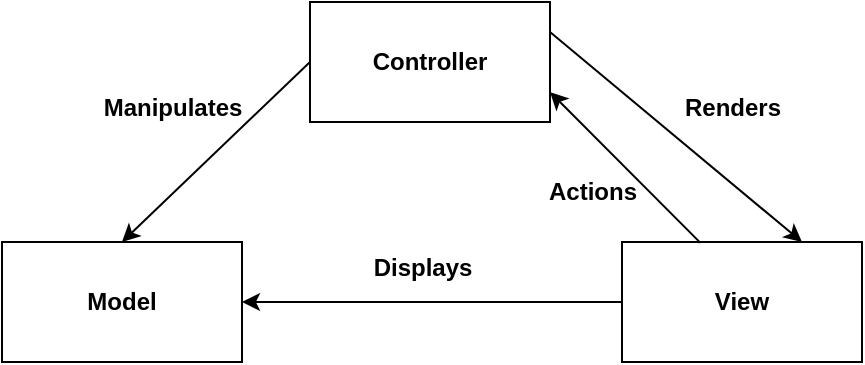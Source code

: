 <mxfile version="22.1.11" type="device">
  <diagram name="Página-1" id="DCyfG7VpxF-4fud4flb7">
    <mxGraphModel dx="1554" dy="857" grid="1" gridSize="10" guides="1" tooltips="1" connect="1" arrows="1" fold="1" page="1" pageScale="1" pageWidth="827" pageHeight="1169" background="#ffffff" math="0" shadow="0">
      <root>
        <mxCell id="0" />
        <mxCell id="1" parent="0" />
        <mxCell id="7WuPn_OQwjTw8t3WZHUF-1" value="&lt;b&gt;Controller&lt;/b&gt;" style="rounded=0;whiteSpace=wrap;html=1;" vertex="1" parent="1">
          <mxGeometry x="354" y="120" width="120" height="60" as="geometry" />
        </mxCell>
        <mxCell id="7WuPn_OQwjTw8t3WZHUF-2" value="&lt;b&gt;Model&lt;/b&gt;" style="rounded=0;whiteSpace=wrap;html=1;" vertex="1" parent="1">
          <mxGeometry x="200" y="240" width="120" height="60" as="geometry" />
        </mxCell>
        <mxCell id="7WuPn_OQwjTw8t3WZHUF-3" value="&lt;b&gt;View&lt;/b&gt;" style="rounded=0;whiteSpace=wrap;html=1;" vertex="1" parent="1">
          <mxGeometry x="510" y="240" width="120" height="60" as="geometry" />
        </mxCell>
        <mxCell id="7WuPn_OQwjTw8t3WZHUF-4" value="" style="endArrow=classic;html=1;rounded=0;entryX=1;entryY=0.5;entryDx=0;entryDy=0;exitX=0;exitY=0.5;exitDx=0;exitDy=0;" edge="1" parent="1" source="7WuPn_OQwjTw8t3WZHUF-3" target="7WuPn_OQwjTw8t3WZHUF-2">
          <mxGeometry width="50" height="50" relative="1" as="geometry">
            <mxPoint x="390" y="400" as="sourcePoint" />
            <mxPoint x="440" y="350" as="targetPoint" />
          </mxGeometry>
        </mxCell>
        <mxCell id="7WuPn_OQwjTw8t3WZHUF-5" value="" style="endArrow=classic;html=1;rounded=0;exitX=0;exitY=0.5;exitDx=0;exitDy=0;entryX=0.5;entryY=0;entryDx=0;entryDy=0;" edge="1" parent="1" source="7WuPn_OQwjTw8t3WZHUF-1" target="7WuPn_OQwjTw8t3WZHUF-2">
          <mxGeometry width="50" height="50" relative="1" as="geometry">
            <mxPoint x="200" y="20" as="sourcePoint" />
            <mxPoint x="286" y="220" as="targetPoint" />
          </mxGeometry>
        </mxCell>
        <mxCell id="7WuPn_OQwjTw8t3WZHUF-7" value="" style="endArrow=classic;html=1;rounded=0;exitX=1;exitY=0.25;exitDx=0;exitDy=0;entryX=0.75;entryY=0;entryDx=0;entryDy=0;" edge="1" parent="1" source="7WuPn_OQwjTw8t3WZHUF-1" target="7WuPn_OQwjTw8t3WZHUF-3">
          <mxGeometry width="50" height="50" relative="1" as="geometry">
            <mxPoint x="390" y="400" as="sourcePoint" />
            <mxPoint x="440" y="350" as="targetPoint" />
          </mxGeometry>
        </mxCell>
        <mxCell id="7WuPn_OQwjTw8t3WZHUF-8" value="" style="endArrow=classic;html=1;rounded=0;entryX=1;entryY=0.75;entryDx=0;entryDy=0;exitX=0.327;exitY=0.007;exitDx=0;exitDy=0;exitPerimeter=0;" edge="1" parent="1" source="7WuPn_OQwjTw8t3WZHUF-3" target="7WuPn_OQwjTw8t3WZHUF-1">
          <mxGeometry width="50" height="50" relative="1" as="geometry">
            <mxPoint x="390" y="400" as="sourcePoint" />
            <mxPoint x="440" y="350" as="targetPoint" />
          </mxGeometry>
        </mxCell>
        <mxCell id="7WuPn_OQwjTw8t3WZHUF-9" value="&lt;b&gt;Manipulates&lt;/b&gt;" style="text;html=1;align=center;verticalAlign=middle;resizable=0;points=[];autosize=1;strokeColor=none;fillColor=none;" vertex="1" parent="1">
          <mxGeometry x="240" y="158" width="90" height="30" as="geometry" />
        </mxCell>
        <mxCell id="7WuPn_OQwjTw8t3WZHUF-10" value="&lt;b&gt;Displays&lt;/b&gt;" style="text;html=1;align=center;verticalAlign=middle;resizable=0;points=[];autosize=1;strokeColor=none;fillColor=none;" vertex="1" parent="1">
          <mxGeometry x="375" y="238" width="70" height="30" as="geometry" />
        </mxCell>
        <mxCell id="7WuPn_OQwjTw8t3WZHUF-11" value="&lt;b&gt;Actions&lt;/b&gt;" style="text;html=1;align=center;verticalAlign=middle;resizable=0;points=[];autosize=1;strokeColor=none;fillColor=none;" vertex="1" parent="1">
          <mxGeometry x="460" y="200" width="70" height="30" as="geometry" />
        </mxCell>
        <mxCell id="7WuPn_OQwjTw8t3WZHUF-12" value="&lt;b&gt;Renders&lt;/b&gt;" style="text;html=1;align=center;verticalAlign=middle;resizable=0;points=[];autosize=1;strokeColor=none;fillColor=none;" vertex="1" parent="1">
          <mxGeometry x="530" y="158" width="70" height="30" as="geometry" />
        </mxCell>
      </root>
    </mxGraphModel>
  </diagram>
</mxfile>
